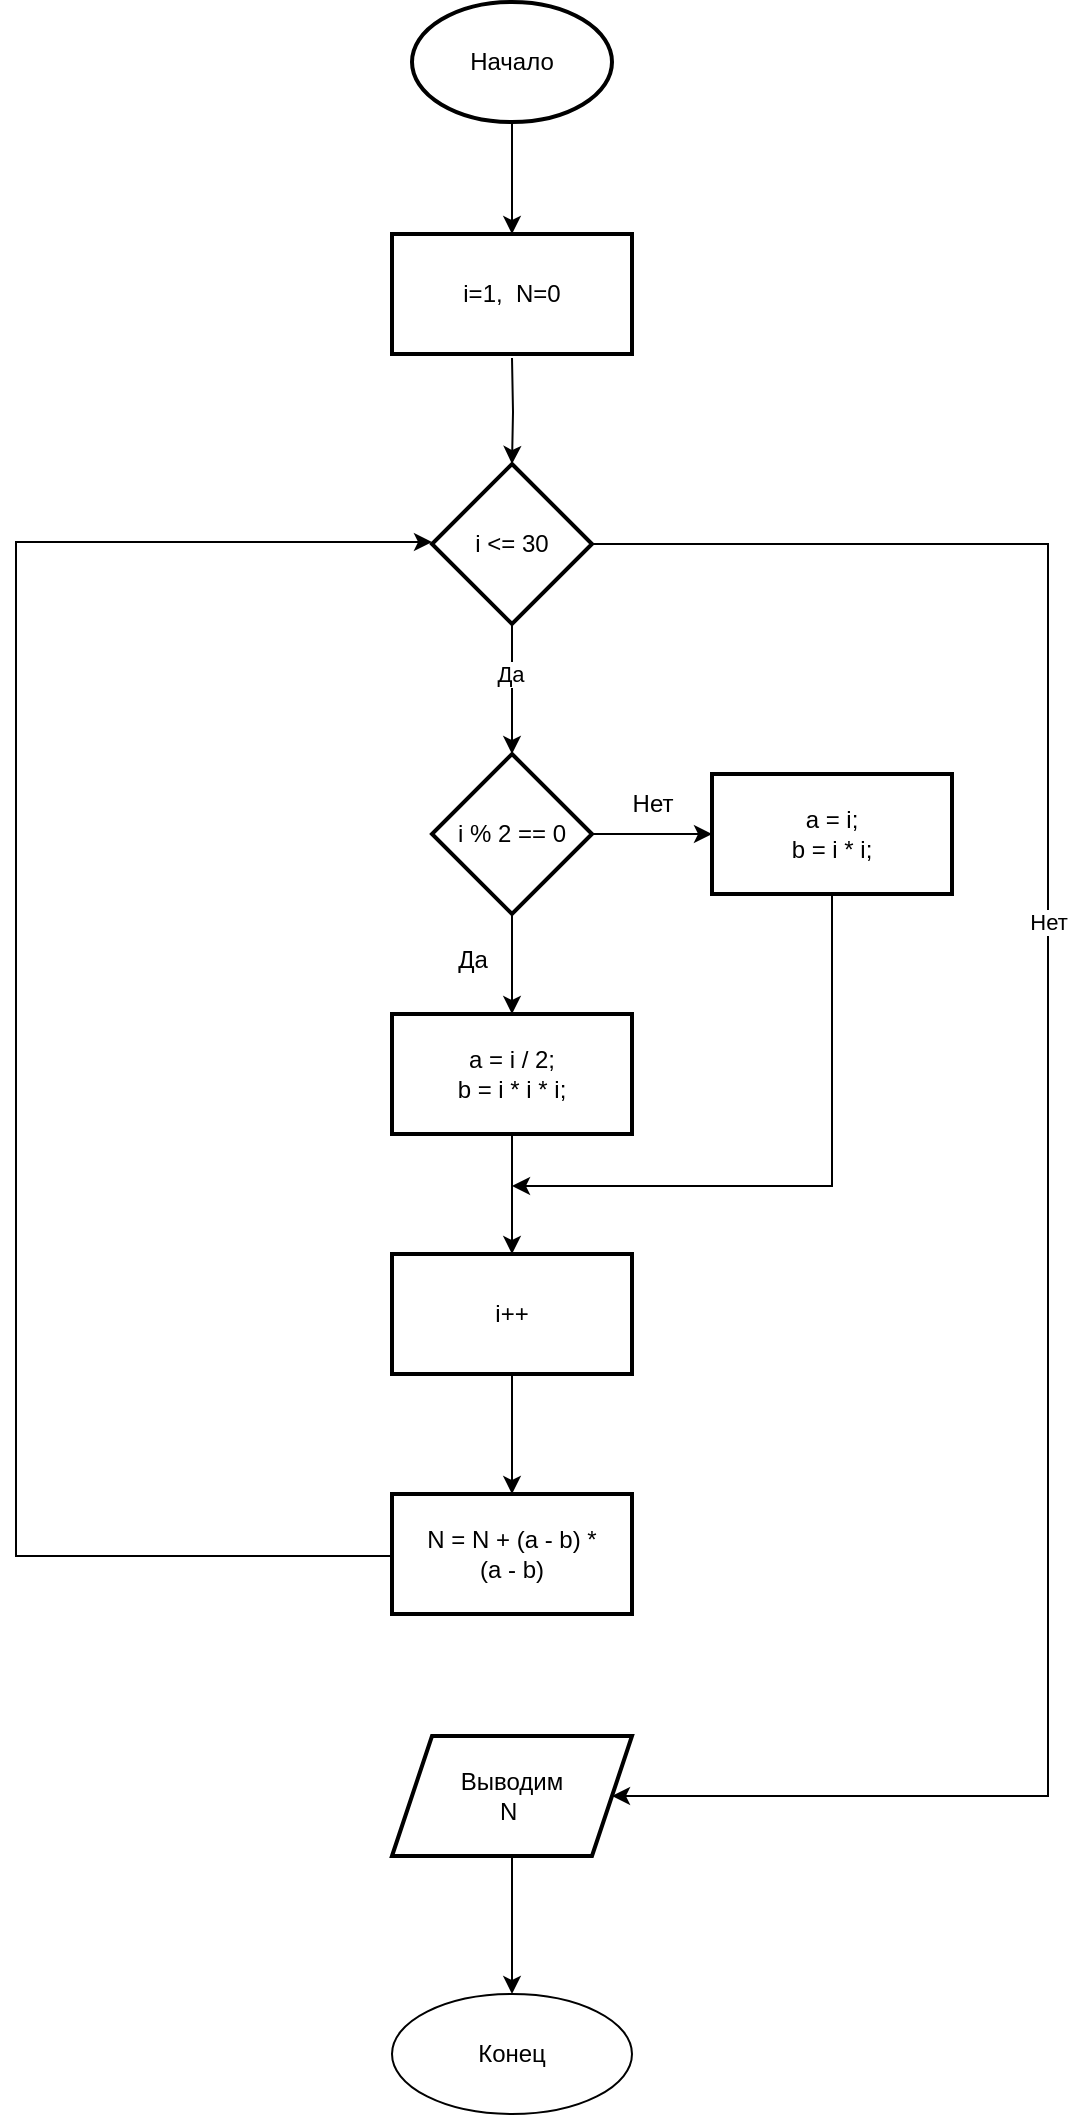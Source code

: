 <mxfile version="20.3.0" type="device" pages="2"><diagram id="lR27mYRSedsXt9hBqShv" name="Страница 1"><mxGraphModel dx="733" dy="865" grid="1" gridSize="10" guides="1" tooltips="1" connect="1" arrows="1" fold="1" page="1" pageScale="1" pageWidth="827" pageHeight="1169" math="0" shadow="0"><root><mxCell id="0"/><mxCell id="1" parent="0"/><mxCell id="8rgpYXGHZC7LRi9sXTv0-31" value="" style="edgeStyle=orthogonalEdgeStyle;rounded=0;orthogonalLoop=1;jettySize=auto;html=1;" parent="1" source="8rgpYXGHZC7LRi9sXTv0-1" target="8rgpYXGHZC7LRi9sXTv0-30" edge="1"><mxGeometry relative="1" as="geometry"/></mxCell><mxCell id="8rgpYXGHZC7LRi9sXTv0-1" value="Начало" style="strokeWidth=2;html=1;shape=mxgraph.flowchart.start_1;whiteSpace=wrap;" parent="1" vertex="1"><mxGeometry x="298" y="43" width="100" height="60" as="geometry"/></mxCell><mxCell id="8rgpYXGHZC7LRi9sXTv0-5" value="" style="edgeStyle=orthogonalEdgeStyle;rounded=0;orthogonalLoop=1;jettySize=auto;html=1;" parent="1" target="8rgpYXGHZC7LRi9sXTv0-4" edge="1"><mxGeometry relative="1" as="geometry"><mxPoint x="348" y="221" as="sourcePoint"/></mxGeometry></mxCell><mxCell id="8rgpYXGHZC7LRi9sXTv0-7" value="" style="edgeStyle=orthogonalEdgeStyle;rounded=0;orthogonalLoop=1;jettySize=auto;html=1;" parent="1" source="8rgpYXGHZC7LRi9sXTv0-4" target="8rgpYXGHZC7LRi9sXTv0-6" edge="1"><mxGeometry relative="1" as="geometry"/></mxCell><mxCell id="8rgpYXGHZC7LRi9sXTv0-26" value="Да" style="edgeLabel;html=1;align=center;verticalAlign=middle;resizable=0;points=[];" parent="8rgpYXGHZC7LRi9sXTv0-7" vertex="1" connectable="0"><mxGeometry x="-0.248" y="-1" relative="1" as="geometry"><mxPoint as="offset"/></mxGeometry></mxCell><mxCell id="8rgpYXGHZC7LRi9sXTv0-28" value="" style="edgeStyle=orthogonalEdgeStyle;rounded=0;orthogonalLoop=1;jettySize=auto;html=1;entryX=1;entryY=0.5;entryDx=0;entryDy=0;exitX=1;exitY=0.5;exitDx=0;exitDy=0;" parent="1" source="8rgpYXGHZC7LRi9sXTv0-4" target="8rgpYXGHZC7LRi9sXTv0-16" edge="1"><mxGeometry relative="1" as="geometry"><mxPoint x="404" y="314" as="sourcePoint"/><mxPoint x="420" y="967" as="targetPoint"/><Array as="points"><mxPoint x="616" y="314"/><mxPoint x="616" y="940"/></Array></mxGeometry></mxCell><mxCell id="8rgpYXGHZC7LRi9sXTv0-29" value="Нет" style="edgeLabel;html=1;align=center;verticalAlign=middle;resizable=0;points=[];" parent="8rgpYXGHZC7LRi9sXTv0-28" vertex="1" connectable="0"><mxGeometry x="-0.223" relative="1" as="geometry"><mxPoint as="offset"/></mxGeometry></mxCell><mxCell id="8rgpYXGHZC7LRi9sXTv0-4" value="i &amp;lt;= 30" style="rhombus;whiteSpace=wrap;html=1;strokeWidth=2;" parent="1" vertex="1"><mxGeometry x="308" y="274" width="80" height="80" as="geometry"/></mxCell><mxCell id="8rgpYXGHZC7LRi9sXTv0-9" value="" style="edgeStyle=orthogonalEdgeStyle;rounded=0;orthogonalLoop=1;jettySize=auto;html=1;" parent="1" source="8rgpYXGHZC7LRi9sXTv0-6" target="8rgpYXGHZC7LRi9sXTv0-8" edge="1"><mxGeometry relative="1" as="geometry"/></mxCell><mxCell id="8rgpYXGHZC7LRi9sXTv0-11" value="" style="edgeStyle=orthogonalEdgeStyle;rounded=0;orthogonalLoop=1;jettySize=auto;html=1;" parent="1" source="8rgpYXGHZC7LRi9sXTv0-6" target="8rgpYXGHZC7LRi9sXTv0-10" edge="1"><mxGeometry relative="1" as="geometry"/></mxCell><mxCell id="8rgpYXGHZC7LRi9sXTv0-6" value="i % 2 == 0" style="rhombus;whiteSpace=wrap;html=1;strokeWidth=2;" parent="1" vertex="1"><mxGeometry x="308" y="419" width="80" height="80" as="geometry"/></mxCell><mxCell id="8rgpYXGHZC7LRi9sXTv0-21" value="" style="edgeStyle=orthogonalEdgeStyle;rounded=0;orthogonalLoop=1;jettySize=auto;html=1;exitX=0.5;exitY=1;exitDx=0;exitDy=0;" parent="1" source="8rgpYXGHZC7LRi9sXTv0-8" edge="1"><mxGeometry relative="1" as="geometry"><mxPoint x="508" y="497" as="sourcePoint"/><mxPoint x="348" y="635" as="targetPoint"/><Array as="points"><mxPoint x="508" y="635"/></Array></mxGeometry></mxCell><mxCell id="8rgpYXGHZC7LRi9sXTv0-8" value="&lt;div&gt;a = i;&lt;/div&gt;&lt;div&gt;&lt;span style=&quot;&quot;&gt;&#9;&#9;&#9;&lt;/span&gt;b = i * i;&lt;/div&gt;" style="whiteSpace=wrap;html=1;strokeWidth=2;" parent="1" vertex="1"><mxGeometry x="448" y="429" width="120" height="60" as="geometry"/></mxCell><mxCell id="8rgpYXGHZC7LRi9sXTv0-13" value="" style="edgeStyle=orthogonalEdgeStyle;rounded=0;orthogonalLoop=1;jettySize=auto;html=1;" parent="1" source="8rgpYXGHZC7LRi9sXTv0-10" target="8rgpYXGHZC7LRi9sXTv0-12" edge="1"><mxGeometry relative="1" as="geometry"/></mxCell><mxCell id="8rgpYXGHZC7LRi9sXTv0-10" value="&lt;div&gt;a = i / 2;&lt;/div&gt;&lt;div&gt;&lt;span style=&quot;&quot;&gt;&#9;&#9;&#9;&lt;/span&gt;b = i * i * i;&lt;/div&gt;" style="whiteSpace=wrap;html=1;strokeWidth=2;" parent="1" vertex="1"><mxGeometry x="288" y="549" width="120" height="60" as="geometry"/></mxCell><mxCell id="8rgpYXGHZC7LRi9sXTv0-15" value="" style="edgeStyle=orthogonalEdgeStyle;rounded=0;orthogonalLoop=1;jettySize=auto;html=1;" parent="1" source="8rgpYXGHZC7LRi9sXTv0-12" target="8rgpYXGHZC7LRi9sXTv0-14" edge="1"><mxGeometry relative="1" as="geometry"/></mxCell><mxCell id="8rgpYXGHZC7LRi9sXTv0-12" value="i++" style="whiteSpace=wrap;html=1;strokeWidth=2;" parent="1" vertex="1"><mxGeometry x="288" y="669" width="120" height="60" as="geometry"/></mxCell><mxCell id="8rgpYXGHZC7LRi9sXTv0-25" value="" style="edgeStyle=orthogonalEdgeStyle;rounded=0;orthogonalLoop=1;jettySize=auto;html=1;entryX=0;entryY=0.5;entryDx=0;entryDy=0;exitX=0;exitY=0.5;exitDx=0;exitDy=0;" parent="1" edge="1"><mxGeometry relative="1" as="geometry"><mxPoint x="288" y="818" as="sourcePoint"/><mxPoint x="308" y="313" as="targetPoint"/><Array as="points"><mxPoint x="288" y="820"/><mxPoint x="100" y="820"/><mxPoint x="100" y="313"/></Array></mxGeometry></mxCell><mxCell id="8rgpYXGHZC7LRi9sXTv0-14" value="N = N + (a - b) * &lt;br&gt;(a - b)" style="whiteSpace=wrap;html=1;strokeWidth=2;" parent="1" vertex="1"><mxGeometry x="288" y="789" width="120" height="60" as="geometry"/></mxCell><mxCell id="8rgpYXGHZC7LRi9sXTv0-16" value="Выводим&lt;br&gt;N&amp;nbsp;" style="shape=parallelogram;perimeter=parallelogramPerimeter;whiteSpace=wrap;html=1;fixedSize=1;strokeWidth=2;" parent="1" vertex="1"><mxGeometry x="288" y="910" width="120" height="60" as="geometry"/></mxCell><mxCell id="8rgpYXGHZC7LRi9sXTv0-19" value="" style="edgeStyle=orthogonalEdgeStyle;rounded=0;orthogonalLoop=1;jettySize=auto;html=1;" parent="1" source="8rgpYXGHZC7LRi9sXTv0-16" target="8rgpYXGHZC7LRi9sXTv0-18" edge="1"><mxGeometry relative="1" as="geometry"/></mxCell><mxCell id="8rgpYXGHZC7LRi9sXTv0-18" value="Конец" style="ellipse;whiteSpace=wrap;html=1;" parent="1" vertex="1"><mxGeometry x="288" y="1039" width="120" height="60" as="geometry"/></mxCell><mxCell id="8rgpYXGHZC7LRi9sXTv0-22" value="Да" style="text;html=1;resizable=0;autosize=1;align=center;verticalAlign=middle;points=[];fillColor=none;strokeColor=none;rounded=0;" parent="1" vertex="1"><mxGeometry x="308" y="507" width="40" height="30" as="geometry"/></mxCell><mxCell id="8rgpYXGHZC7LRi9sXTv0-23" value="Нет" style="text;html=1;resizable=0;autosize=1;align=center;verticalAlign=middle;points=[];fillColor=none;strokeColor=none;rounded=0;" parent="1" vertex="1"><mxGeometry x="398" y="429" width="40" height="30" as="geometry"/></mxCell><mxCell id="8rgpYXGHZC7LRi9sXTv0-30" value="i=1,&amp;nbsp; N=0" style="whiteSpace=wrap;html=1;strokeWidth=2;" parent="1" vertex="1"><mxGeometry x="288" y="159" width="120" height="60" as="geometry"/></mxCell></root></mxGraphModel></diagram><diagram name="Копия Страница 1" id="wiavSRSxRtTvrBuhJihx"><mxGraphModel dx="1730" dy="1082" grid="1" gridSize="10" guides="1" tooltips="1" connect="1" arrows="1" fold="1" page="1" pageScale="1" pageWidth="827" pageHeight="1169" math="0" shadow="0"><root><mxCell id="WUj-ViigC7g5dydx8fl5-0"/><mxCell id="WUj-ViigC7g5dydx8fl5-1" parent="WUj-ViigC7g5dydx8fl5-0"/><mxCell id="WUj-ViigC7g5dydx8fl5-2" value="" style="edgeStyle=orthogonalEdgeStyle;rounded=0;orthogonalLoop=1;jettySize=auto;html=1;" edge="1" parent="WUj-ViigC7g5dydx8fl5-1" source="WUj-ViigC7g5dydx8fl5-3" target="WUj-ViigC7g5dydx8fl5-26"><mxGeometry relative="1" as="geometry"/></mxCell><mxCell id="WUj-ViigC7g5dydx8fl5-3" value="Начало" style="strokeWidth=2;html=1;shape=mxgraph.flowchart.start_1;whiteSpace=wrap;" vertex="1" parent="WUj-ViigC7g5dydx8fl5-1"><mxGeometry x="298" y="43" width="100" height="60" as="geometry"/></mxCell><mxCell id="WUj-ViigC7g5dydx8fl5-10" value="" style="edgeStyle=orthogonalEdgeStyle;rounded=0;orthogonalLoop=1;jettySize=auto;html=1;" edge="1" parent="WUj-ViigC7g5dydx8fl5-1" source="WUj-ViigC7g5dydx8fl5-12" target="WUj-ViigC7g5dydx8fl5-14"><mxGeometry relative="1" as="geometry"/></mxCell><mxCell id="WUj-ViigC7g5dydx8fl5-11" value="" style="edgeStyle=orthogonalEdgeStyle;rounded=0;orthogonalLoop=1;jettySize=auto;html=1;" edge="1" parent="WUj-ViigC7g5dydx8fl5-1" source="WUj-ViigC7g5dydx8fl5-12" target="WUj-ViigC7g5dydx8fl5-16"><mxGeometry relative="1" as="geometry"/></mxCell><mxCell id="WUj-ViigC7g5dydx8fl5-12" value="i % 2 == 0" style="rhombus;whiteSpace=wrap;html=1;strokeWidth=2;" vertex="1" parent="WUj-ViigC7g5dydx8fl5-1"><mxGeometry x="308" y="393" width="80" height="80" as="geometry"/></mxCell><mxCell id="WUj-ViigC7g5dydx8fl5-13" value="" style="edgeStyle=orthogonalEdgeStyle;rounded=0;orthogonalLoop=1;jettySize=auto;html=1;exitX=0.5;exitY=1;exitDx=0;exitDy=0;" edge="1" parent="WUj-ViigC7g5dydx8fl5-1" source="WUj-ViigC7g5dydx8fl5-14"><mxGeometry relative="1" as="geometry"><mxPoint x="508" y="471" as="sourcePoint"/><mxPoint x="348" y="609" as="targetPoint"/><Array as="points"><mxPoint x="508" y="609"/></Array></mxGeometry></mxCell><mxCell id="WUj-ViigC7g5dydx8fl5-14" value="&lt;div&gt;a = i;&lt;/div&gt;&lt;div&gt;&lt;span style=&quot;&quot;&gt;&#9;&#9;&#9;&lt;/span&gt;b = i * i;&lt;/div&gt;" style="whiteSpace=wrap;html=1;strokeWidth=2;" vertex="1" parent="WUj-ViigC7g5dydx8fl5-1"><mxGeometry x="448" y="403" width="120" height="60" as="geometry"/></mxCell><mxCell id="QniB2fqmgmqdmgEne-wo-5" value="" style="edgeStyle=orthogonalEdgeStyle;rounded=0;orthogonalLoop=1;jettySize=auto;html=1;" edge="1" parent="WUj-ViigC7g5dydx8fl5-1" source="WUj-ViigC7g5dydx8fl5-16" target="WUj-ViigC7g5dydx8fl5-20"><mxGeometry relative="1" as="geometry"/></mxCell><mxCell id="WUj-ViigC7g5dydx8fl5-16" value="&lt;div&gt;a = i / 2;&lt;/div&gt;&lt;div&gt;&lt;span style=&quot;&quot;&gt;&#9;&#9;&#9;&lt;/span&gt;b = i * i * i;&lt;/div&gt;" style="whiteSpace=wrap;html=1;strokeWidth=2;" vertex="1" parent="WUj-ViigC7g5dydx8fl5-1"><mxGeometry x="288" y="523" width="120" height="60" as="geometry"/></mxCell><mxCell id="QniB2fqmgmqdmgEne-wo-4" value="" style="edgeStyle=orthogonalEdgeStyle;rounded=0;orthogonalLoop=1;jettySize=auto;html=1;" edge="1" parent="WUj-ViigC7g5dydx8fl5-1" source="WUj-ViigC7g5dydx8fl5-20" target="QniB2fqmgmqdmgEne-wo-2"><mxGeometry relative="1" as="geometry"/></mxCell><mxCell id="WUj-ViigC7g5dydx8fl5-20" value="N = N + (a - b) * &lt;br&gt;(a - b)" style="whiteSpace=wrap;html=1;strokeWidth=2;" vertex="1" parent="WUj-ViigC7g5dydx8fl5-1"><mxGeometry x="288" y="656" width="120" height="60" as="geometry"/></mxCell><mxCell id="WUj-ViigC7g5dydx8fl5-21" value="Выводим&lt;br&gt;N&amp;nbsp;" style="shape=parallelogram;perimeter=parallelogramPerimeter;whiteSpace=wrap;html=1;fixedSize=1;strokeWidth=2;" vertex="1" parent="WUj-ViigC7g5dydx8fl5-1"><mxGeometry x="288" y="930" width="120" height="60" as="geometry"/></mxCell><mxCell id="WUj-ViigC7g5dydx8fl5-22" value="" style="edgeStyle=orthogonalEdgeStyle;rounded=0;orthogonalLoop=1;jettySize=auto;html=1;" edge="1" parent="WUj-ViigC7g5dydx8fl5-1" source="WUj-ViigC7g5dydx8fl5-21" target="WUj-ViigC7g5dydx8fl5-23"><mxGeometry relative="1" as="geometry"/></mxCell><mxCell id="WUj-ViigC7g5dydx8fl5-23" value="Конец" style="ellipse;whiteSpace=wrap;html=1;" vertex="1" parent="WUj-ViigC7g5dydx8fl5-1"><mxGeometry x="288" y="1059" width="120" height="60" as="geometry"/></mxCell><mxCell id="WUj-ViigC7g5dydx8fl5-24" value="Да" style="text;html=1;resizable=0;autosize=1;align=center;verticalAlign=middle;points=[];fillColor=none;strokeColor=none;rounded=0;" vertex="1" parent="WUj-ViigC7g5dydx8fl5-1"><mxGeometry x="308" y="481" width="40" height="30" as="geometry"/></mxCell><mxCell id="WUj-ViigC7g5dydx8fl5-25" value="Нет" style="text;html=1;resizable=0;autosize=1;align=center;verticalAlign=middle;points=[];fillColor=none;strokeColor=none;rounded=0;" vertex="1" parent="WUj-ViigC7g5dydx8fl5-1"><mxGeometry x="398" y="403" width="40" height="30" as="geometry"/></mxCell><mxCell id="QniB2fqmgmqdmgEne-wo-6" value="" style="edgeStyle=orthogonalEdgeStyle;rounded=0;orthogonalLoop=1;jettySize=auto;html=1;" edge="1" parent="WUj-ViigC7g5dydx8fl5-1" source="WUj-ViigC7g5dydx8fl5-26" target="QniB2fqmgmqdmgEne-wo-0"><mxGeometry relative="1" as="geometry"/></mxCell><mxCell id="WUj-ViigC7g5dydx8fl5-26" value="i=1,&amp;nbsp; N=0" style="whiteSpace=wrap;html=1;strokeWidth=2;" vertex="1" parent="WUj-ViigC7g5dydx8fl5-1"><mxGeometry x="288" y="159" width="120" height="60" as="geometry"/></mxCell><mxCell id="QniB2fqmgmqdmgEne-wo-7" value="" style="edgeStyle=orthogonalEdgeStyle;rounded=0;orthogonalLoop=1;jettySize=auto;html=1;" edge="1" parent="WUj-ViigC7g5dydx8fl5-1" source="QniB2fqmgmqdmgEne-wo-0" target="WUj-ViigC7g5dydx8fl5-12"><mxGeometry relative="1" as="geometry"/></mxCell><mxCell id="QniB2fqmgmqdmgEne-wo-0" value="i &amp;lt;= 30" style="strokeWidth=2;html=1;shape=mxgraph.flowchart.loop_limit;whiteSpace=wrap;" vertex="1" parent="WUj-ViigC7g5dydx8fl5-1"><mxGeometry x="298" y="281" width="100" height="60" as="geometry"/></mxCell><mxCell id="QniB2fqmgmqdmgEne-wo-3" value="" style="edgeStyle=orthogonalEdgeStyle;rounded=0;orthogonalLoop=1;jettySize=auto;html=1;" edge="1" parent="WUj-ViigC7g5dydx8fl5-1" source="QniB2fqmgmqdmgEne-wo-2" target="WUj-ViigC7g5dydx8fl5-21"><mxGeometry relative="1" as="geometry"/></mxCell><mxCell id="QniB2fqmgmqdmgEne-wo-2" value="i++" style="strokeWidth=2;html=1;shape=mxgraph.flowchart.loop_limit;whiteSpace=wrap;direction=west;" vertex="1" parent="WUj-ViigC7g5dydx8fl5-1"><mxGeometry x="298" y="793" width="100" height="60" as="geometry"/></mxCell></root></mxGraphModel></diagram></mxfile>